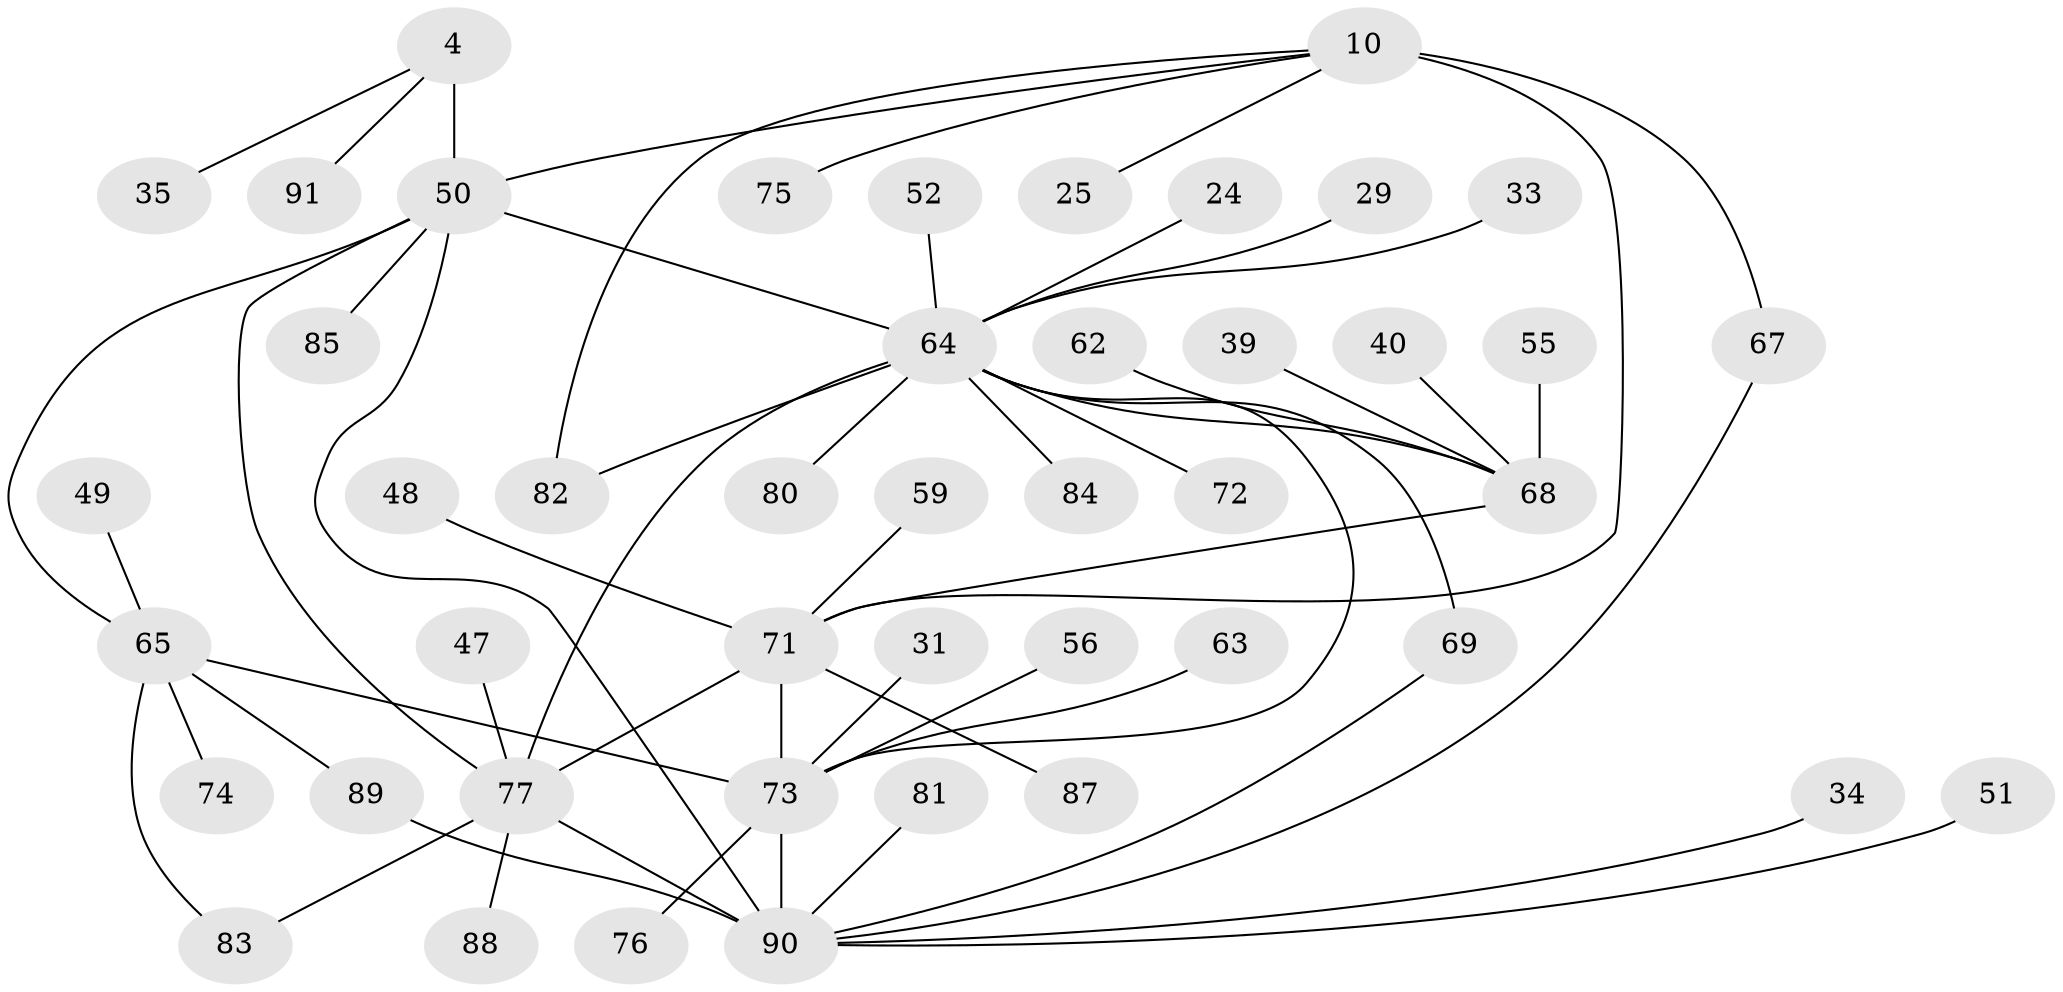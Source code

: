 // original degree distribution, {7: 0.06593406593406594, 4: 0.054945054945054944, 6: 0.04395604395604396, 10: 0.01098901098901099, 5: 0.03296703296703297, 9: 0.02197802197802198, 14: 0.01098901098901099, 8: 0.01098901098901099, 3: 0.04395604395604396, 2: 0.18681318681318682, 1: 0.5164835164835165}
// Generated by graph-tools (version 1.1) at 2025/56/03/09/25 04:56:09]
// undirected, 45 vertices, 56 edges
graph export_dot {
graph [start="1"]
  node [color=gray90,style=filled];
  4 [super="+2"];
  10 [super="+9"];
  24;
  25;
  29;
  31;
  33;
  34;
  35;
  39;
  40;
  47;
  48;
  49;
  50 [super="+37+3"];
  51;
  52;
  55 [super="+30"];
  56;
  59;
  62;
  63;
  64 [super="+57+16"];
  65 [super="+18+46"];
  67;
  68 [super="+23+14"];
  69 [super="+45"];
  71 [super="+12"];
  72;
  73 [super="+20+22"];
  74;
  75;
  76;
  77 [super="+42"];
  80 [super="+79"];
  81;
  82;
  83;
  84;
  85 [super="+60"];
  87 [super="+86"];
  88;
  89 [super="+27+66+70"];
  90 [super="+21+43+44+53+7"];
  91;
  4 -- 35;
  4 -- 91;
  4 -- 50 [weight=4];
  10 -- 75;
  10 -- 82;
  10 -- 67;
  10 -- 25;
  10 -- 50 [weight=2];
  10 -- 71 [weight=4];
  24 -- 64;
  29 -- 64;
  31 -- 73;
  33 -- 64;
  34 -- 90;
  39 -- 68;
  40 -- 68;
  47 -- 77;
  48 -- 71;
  49 -- 65;
  50 -- 90;
  50 -- 85;
  50 -- 65;
  50 -- 77;
  50 -- 64 [weight=2];
  51 -- 90;
  52 -- 64;
  55 -- 68;
  56 -- 73;
  59 -- 71;
  62 -- 68;
  63 -- 73;
  64 -- 68 [weight=4];
  64 -- 69;
  64 -- 72;
  64 -- 73 [weight=3];
  64 -- 77;
  64 -- 80;
  64 -- 82;
  64 -- 84;
  65 -- 73 [weight=4];
  65 -- 74;
  65 -- 83;
  65 -- 89;
  67 -- 90;
  68 -- 71;
  69 -- 90;
  71 -- 73;
  71 -- 87;
  71 -- 77;
  73 -- 76;
  73 -- 90 [weight=2];
  77 -- 83;
  77 -- 88;
  77 -- 90 [weight=4];
  81 -- 90;
  89 -- 90;
}
